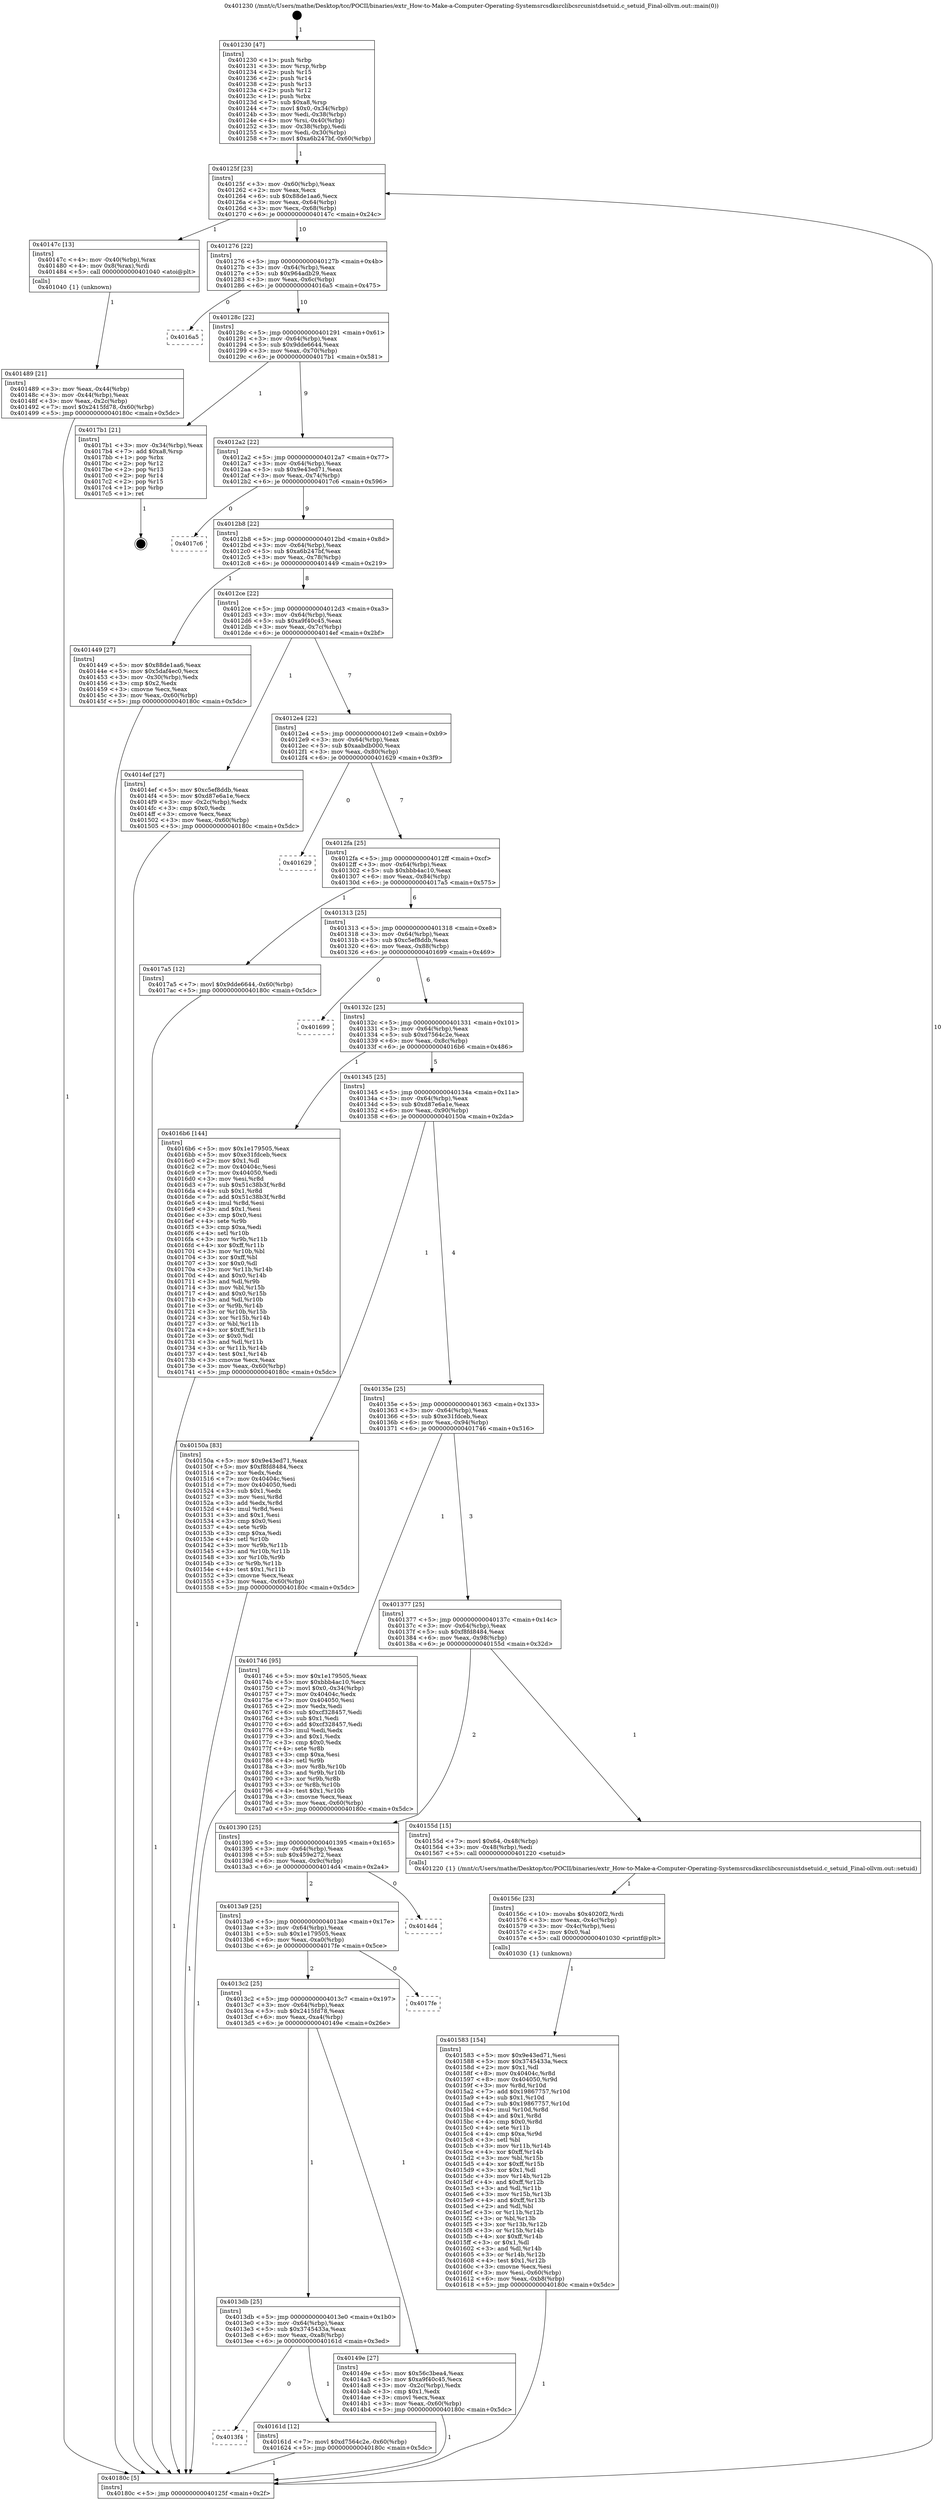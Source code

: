 digraph "0x401230" {
  label = "0x401230 (/mnt/c/Users/mathe/Desktop/tcc/POCII/binaries/extr_How-to-Make-a-Computer-Operating-Systemsrcsdksrclibcsrcunistdsetuid.c_setuid_Final-ollvm.out::main(0))"
  labelloc = "t"
  node[shape=record]

  Entry [label="",width=0.3,height=0.3,shape=circle,fillcolor=black,style=filled]
  "0x40125f" [label="{
     0x40125f [23]\l
     | [instrs]\l
     &nbsp;&nbsp;0x40125f \<+3\>: mov -0x60(%rbp),%eax\l
     &nbsp;&nbsp;0x401262 \<+2\>: mov %eax,%ecx\l
     &nbsp;&nbsp;0x401264 \<+6\>: sub $0x88de1aa6,%ecx\l
     &nbsp;&nbsp;0x40126a \<+3\>: mov %eax,-0x64(%rbp)\l
     &nbsp;&nbsp;0x40126d \<+3\>: mov %ecx,-0x68(%rbp)\l
     &nbsp;&nbsp;0x401270 \<+6\>: je 000000000040147c \<main+0x24c\>\l
  }"]
  "0x40147c" [label="{
     0x40147c [13]\l
     | [instrs]\l
     &nbsp;&nbsp;0x40147c \<+4\>: mov -0x40(%rbp),%rax\l
     &nbsp;&nbsp;0x401480 \<+4\>: mov 0x8(%rax),%rdi\l
     &nbsp;&nbsp;0x401484 \<+5\>: call 0000000000401040 \<atoi@plt\>\l
     | [calls]\l
     &nbsp;&nbsp;0x401040 \{1\} (unknown)\l
  }"]
  "0x401276" [label="{
     0x401276 [22]\l
     | [instrs]\l
     &nbsp;&nbsp;0x401276 \<+5\>: jmp 000000000040127b \<main+0x4b\>\l
     &nbsp;&nbsp;0x40127b \<+3\>: mov -0x64(%rbp),%eax\l
     &nbsp;&nbsp;0x40127e \<+5\>: sub $0x964adb29,%eax\l
     &nbsp;&nbsp;0x401283 \<+3\>: mov %eax,-0x6c(%rbp)\l
     &nbsp;&nbsp;0x401286 \<+6\>: je 00000000004016a5 \<main+0x475\>\l
  }"]
  Exit [label="",width=0.3,height=0.3,shape=circle,fillcolor=black,style=filled,peripheries=2]
  "0x4016a5" [label="{
     0x4016a5\l
  }", style=dashed]
  "0x40128c" [label="{
     0x40128c [22]\l
     | [instrs]\l
     &nbsp;&nbsp;0x40128c \<+5\>: jmp 0000000000401291 \<main+0x61\>\l
     &nbsp;&nbsp;0x401291 \<+3\>: mov -0x64(%rbp),%eax\l
     &nbsp;&nbsp;0x401294 \<+5\>: sub $0x9dde6644,%eax\l
     &nbsp;&nbsp;0x401299 \<+3\>: mov %eax,-0x70(%rbp)\l
     &nbsp;&nbsp;0x40129c \<+6\>: je 00000000004017b1 \<main+0x581\>\l
  }"]
  "0x4013f4" [label="{
     0x4013f4\l
  }", style=dashed]
  "0x4017b1" [label="{
     0x4017b1 [21]\l
     | [instrs]\l
     &nbsp;&nbsp;0x4017b1 \<+3\>: mov -0x34(%rbp),%eax\l
     &nbsp;&nbsp;0x4017b4 \<+7\>: add $0xa8,%rsp\l
     &nbsp;&nbsp;0x4017bb \<+1\>: pop %rbx\l
     &nbsp;&nbsp;0x4017bc \<+2\>: pop %r12\l
     &nbsp;&nbsp;0x4017be \<+2\>: pop %r13\l
     &nbsp;&nbsp;0x4017c0 \<+2\>: pop %r14\l
     &nbsp;&nbsp;0x4017c2 \<+2\>: pop %r15\l
     &nbsp;&nbsp;0x4017c4 \<+1\>: pop %rbp\l
     &nbsp;&nbsp;0x4017c5 \<+1\>: ret\l
  }"]
  "0x4012a2" [label="{
     0x4012a2 [22]\l
     | [instrs]\l
     &nbsp;&nbsp;0x4012a2 \<+5\>: jmp 00000000004012a7 \<main+0x77\>\l
     &nbsp;&nbsp;0x4012a7 \<+3\>: mov -0x64(%rbp),%eax\l
     &nbsp;&nbsp;0x4012aa \<+5\>: sub $0x9e43ed71,%eax\l
     &nbsp;&nbsp;0x4012af \<+3\>: mov %eax,-0x74(%rbp)\l
     &nbsp;&nbsp;0x4012b2 \<+6\>: je 00000000004017c6 \<main+0x596\>\l
  }"]
  "0x40161d" [label="{
     0x40161d [12]\l
     | [instrs]\l
     &nbsp;&nbsp;0x40161d \<+7\>: movl $0xd7564c2e,-0x60(%rbp)\l
     &nbsp;&nbsp;0x401624 \<+5\>: jmp 000000000040180c \<main+0x5dc\>\l
  }"]
  "0x4017c6" [label="{
     0x4017c6\l
  }", style=dashed]
  "0x4012b8" [label="{
     0x4012b8 [22]\l
     | [instrs]\l
     &nbsp;&nbsp;0x4012b8 \<+5\>: jmp 00000000004012bd \<main+0x8d\>\l
     &nbsp;&nbsp;0x4012bd \<+3\>: mov -0x64(%rbp),%eax\l
     &nbsp;&nbsp;0x4012c0 \<+5\>: sub $0xa6b247bf,%eax\l
     &nbsp;&nbsp;0x4012c5 \<+3\>: mov %eax,-0x78(%rbp)\l
     &nbsp;&nbsp;0x4012c8 \<+6\>: je 0000000000401449 \<main+0x219\>\l
  }"]
  "0x401583" [label="{
     0x401583 [154]\l
     | [instrs]\l
     &nbsp;&nbsp;0x401583 \<+5\>: mov $0x9e43ed71,%esi\l
     &nbsp;&nbsp;0x401588 \<+5\>: mov $0x3745433a,%ecx\l
     &nbsp;&nbsp;0x40158d \<+2\>: mov $0x1,%dl\l
     &nbsp;&nbsp;0x40158f \<+8\>: mov 0x40404c,%r8d\l
     &nbsp;&nbsp;0x401597 \<+8\>: mov 0x404050,%r9d\l
     &nbsp;&nbsp;0x40159f \<+3\>: mov %r8d,%r10d\l
     &nbsp;&nbsp;0x4015a2 \<+7\>: add $0x19867757,%r10d\l
     &nbsp;&nbsp;0x4015a9 \<+4\>: sub $0x1,%r10d\l
     &nbsp;&nbsp;0x4015ad \<+7\>: sub $0x19867757,%r10d\l
     &nbsp;&nbsp;0x4015b4 \<+4\>: imul %r10d,%r8d\l
     &nbsp;&nbsp;0x4015b8 \<+4\>: and $0x1,%r8d\l
     &nbsp;&nbsp;0x4015bc \<+4\>: cmp $0x0,%r8d\l
     &nbsp;&nbsp;0x4015c0 \<+4\>: sete %r11b\l
     &nbsp;&nbsp;0x4015c4 \<+4\>: cmp $0xa,%r9d\l
     &nbsp;&nbsp;0x4015c8 \<+3\>: setl %bl\l
     &nbsp;&nbsp;0x4015cb \<+3\>: mov %r11b,%r14b\l
     &nbsp;&nbsp;0x4015ce \<+4\>: xor $0xff,%r14b\l
     &nbsp;&nbsp;0x4015d2 \<+3\>: mov %bl,%r15b\l
     &nbsp;&nbsp;0x4015d5 \<+4\>: xor $0xff,%r15b\l
     &nbsp;&nbsp;0x4015d9 \<+3\>: xor $0x1,%dl\l
     &nbsp;&nbsp;0x4015dc \<+3\>: mov %r14b,%r12b\l
     &nbsp;&nbsp;0x4015df \<+4\>: and $0xff,%r12b\l
     &nbsp;&nbsp;0x4015e3 \<+3\>: and %dl,%r11b\l
     &nbsp;&nbsp;0x4015e6 \<+3\>: mov %r15b,%r13b\l
     &nbsp;&nbsp;0x4015e9 \<+4\>: and $0xff,%r13b\l
     &nbsp;&nbsp;0x4015ed \<+2\>: and %dl,%bl\l
     &nbsp;&nbsp;0x4015ef \<+3\>: or %r11b,%r12b\l
     &nbsp;&nbsp;0x4015f2 \<+3\>: or %bl,%r13b\l
     &nbsp;&nbsp;0x4015f5 \<+3\>: xor %r13b,%r12b\l
     &nbsp;&nbsp;0x4015f8 \<+3\>: or %r15b,%r14b\l
     &nbsp;&nbsp;0x4015fb \<+4\>: xor $0xff,%r14b\l
     &nbsp;&nbsp;0x4015ff \<+3\>: or $0x1,%dl\l
     &nbsp;&nbsp;0x401602 \<+3\>: and %dl,%r14b\l
     &nbsp;&nbsp;0x401605 \<+3\>: or %r14b,%r12b\l
     &nbsp;&nbsp;0x401608 \<+4\>: test $0x1,%r12b\l
     &nbsp;&nbsp;0x40160c \<+3\>: cmovne %ecx,%esi\l
     &nbsp;&nbsp;0x40160f \<+3\>: mov %esi,-0x60(%rbp)\l
     &nbsp;&nbsp;0x401612 \<+6\>: mov %eax,-0xb8(%rbp)\l
     &nbsp;&nbsp;0x401618 \<+5\>: jmp 000000000040180c \<main+0x5dc\>\l
  }"]
  "0x401449" [label="{
     0x401449 [27]\l
     | [instrs]\l
     &nbsp;&nbsp;0x401449 \<+5\>: mov $0x88de1aa6,%eax\l
     &nbsp;&nbsp;0x40144e \<+5\>: mov $0x5daf4ec0,%ecx\l
     &nbsp;&nbsp;0x401453 \<+3\>: mov -0x30(%rbp),%edx\l
     &nbsp;&nbsp;0x401456 \<+3\>: cmp $0x2,%edx\l
     &nbsp;&nbsp;0x401459 \<+3\>: cmovne %ecx,%eax\l
     &nbsp;&nbsp;0x40145c \<+3\>: mov %eax,-0x60(%rbp)\l
     &nbsp;&nbsp;0x40145f \<+5\>: jmp 000000000040180c \<main+0x5dc\>\l
  }"]
  "0x4012ce" [label="{
     0x4012ce [22]\l
     | [instrs]\l
     &nbsp;&nbsp;0x4012ce \<+5\>: jmp 00000000004012d3 \<main+0xa3\>\l
     &nbsp;&nbsp;0x4012d3 \<+3\>: mov -0x64(%rbp),%eax\l
     &nbsp;&nbsp;0x4012d6 \<+5\>: sub $0xa9f40c45,%eax\l
     &nbsp;&nbsp;0x4012db \<+3\>: mov %eax,-0x7c(%rbp)\l
     &nbsp;&nbsp;0x4012de \<+6\>: je 00000000004014ef \<main+0x2bf\>\l
  }"]
  "0x40180c" [label="{
     0x40180c [5]\l
     | [instrs]\l
     &nbsp;&nbsp;0x40180c \<+5\>: jmp 000000000040125f \<main+0x2f\>\l
  }"]
  "0x401230" [label="{
     0x401230 [47]\l
     | [instrs]\l
     &nbsp;&nbsp;0x401230 \<+1\>: push %rbp\l
     &nbsp;&nbsp;0x401231 \<+3\>: mov %rsp,%rbp\l
     &nbsp;&nbsp;0x401234 \<+2\>: push %r15\l
     &nbsp;&nbsp;0x401236 \<+2\>: push %r14\l
     &nbsp;&nbsp;0x401238 \<+2\>: push %r13\l
     &nbsp;&nbsp;0x40123a \<+2\>: push %r12\l
     &nbsp;&nbsp;0x40123c \<+1\>: push %rbx\l
     &nbsp;&nbsp;0x40123d \<+7\>: sub $0xa8,%rsp\l
     &nbsp;&nbsp;0x401244 \<+7\>: movl $0x0,-0x34(%rbp)\l
     &nbsp;&nbsp;0x40124b \<+3\>: mov %edi,-0x38(%rbp)\l
     &nbsp;&nbsp;0x40124e \<+4\>: mov %rsi,-0x40(%rbp)\l
     &nbsp;&nbsp;0x401252 \<+3\>: mov -0x38(%rbp),%edi\l
     &nbsp;&nbsp;0x401255 \<+3\>: mov %edi,-0x30(%rbp)\l
     &nbsp;&nbsp;0x401258 \<+7\>: movl $0xa6b247bf,-0x60(%rbp)\l
  }"]
  "0x401489" [label="{
     0x401489 [21]\l
     | [instrs]\l
     &nbsp;&nbsp;0x401489 \<+3\>: mov %eax,-0x44(%rbp)\l
     &nbsp;&nbsp;0x40148c \<+3\>: mov -0x44(%rbp),%eax\l
     &nbsp;&nbsp;0x40148f \<+3\>: mov %eax,-0x2c(%rbp)\l
     &nbsp;&nbsp;0x401492 \<+7\>: movl $0x2415fd78,-0x60(%rbp)\l
     &nbsp;&nbsp;0x401499 \<+5\>: jmp 000000000040180c \<main+0x5dc\>\l
  }"]
  "0x40156c" [label="{
     0x40156c [23]\l
     | [instrs]\l
     &nbsp;&nbsp;0x40156c \<+10\>: movabs $0x4020f2,%rdi\l
     &nbsp;&nbsp;0x401576 \<+3\>: mov %eax,-0x4c(%rbp)\l
     &nbsp;&nbsp;0x401579 \<+3\>: mov -0x4c(%rbp),%esi\l
     &nbsp;&nbsp;0x40157c \<+2\>: mov $0x0,%al\l
     &nbsp;&nbsp;0x40157e \<+5\>: call 0000000000401030 \<printf@plt\>\l
     | [calls]\l
     &nbsp;&nbsp;0x401030 \{1\} (unknown)\l
  }"]
  "0x4014ef" [label="{
     0x4014ef [27]\l
     | [instrs]\l
     &nbsp;&nbsp;0x4014ef \<+5\>: mov $0xc5ef8ddb,%eax\l
     &nbsp;&nbsp;0x4014f4 \<+5\>: mov $0xd87e6a1e,%ecx\l
     &nbsp;&nbsp;0x4014f9 \<+3\>: mov -0x2c(%rbp),%edx\l
     &nbsp;&nbsp;0x4014fc \<+3\>: cmp $0x0,%edx\l
     &nbsp;&nbsp;0x4014ff \<+3\>: cmove %ecx,%eax\l
     &nbsp;&nbsp;0x401502 \<+3\>: mov %eax,-0x60(%rbp)\l
     &nbsp;&nbsp;0x401505 \<+5\>: jmp 000000000040180c \<main+0x5dc\>\l
  }"]
  "0x4012e4" [label="{
     0x4012e4 [22]\l
     | [instrs]\l
     &nbsp;&nbsp;0x4012e4 \<+5\>: jmp 00000000004012e9 \<main+0xb9\>\l
     &nbsp;&nbsp;0x4012e9 \<+3\>: mov -0x64(%rbp),%eax\l
     &nbsp;&nbsp;0x4012ec \<+5\>: sub $0xaabdb000,%eax\l
     &nbsp;&nbsp;0x4012f1 \<+3\>: mov %eax,-0x80(%rbp)\l
     &nbsp;&nbsp;0x4012f4 \<+6\>: je 0000000000401629 \<main+0x3f9\>\l
  }"]
  "0x4013db" [label="{
     0x4013db [25]\l
     | [instrs]\l
     &nbsp;&nbsp;0x4013db \<+5\>: jmp 00000000004013e0 \<main+0x1b0\>\l
     &nbsp;&nbsp;0x4013e0 \<+3\>: mov -0x64(%rbp),%eax\l
     &nbsp;&nbsp;0x4013e3 \<+5\>: sub $0x3745433a,%eax\l
     &nbsp;&nbsp;0x4013e8 \<+6\>: mov %eax,-0xa8(%rbp)\l
     &nbsp;&nbsp;0x4013ee \<+6\>: je 000000000040161d \<main+0x3ed\>\l
  }"]
  "0x401629" [label="{
     0x401629\l
  }", style=dashed]
  "0x4012fa" [label="{
     0x4012fa [25]\l
     | [instrs]\l
     &nbsp;&nbsp;0x4012fa \<+5\>: jmp 00000000004012ff \<main+0xcf\>\l
     &nbsp;&nbsp;0x4012ff \<+3\>: mov -0x64(%rbp),%eax\l
     &nbsp;&nbsp;0x401302 \<+5\>: sub $0xbbb4ac10,%eax\l
     &nbsp;&nbsp;0x401307 \<+6\>: mov %eax,-0x84(%rbp)\l
     &nbsp;&nbsp;0x40130d \<+6\>: je 00000000004017a5 \<main+0x575\>\l
  }"]
  "0x40149e" [label="{
     0x40149e [27]\l
     | [instrs]\l
     &nbsp;&nbsp;0x40149e \<+5\>: mov $0x56c3bea4,%eax\l
     &nbsp;&nbsp;0x4014a3 \<+5\>: mov $0xa9f40c45,%ecx\l
     &nbsp;&nbsp;0x4014a8 \<+3\>: mov -0x2c(%rbp),%edx\l
     &nbsp;&nbsp;0x4014ab \<+3\>: cmp $0x1,%edx\l
     &nbsp;&nbsp;0x4014ae \<+3\>: cmovl %ecx,%eax\l
     &nbsp;&nbsp;0x4014b1 \<+3\>: mov %eax,-0x60(%rbp)\l
     &nbsp;&nbsp;0x4014b4 \<+5\>: jmp 000000000040180c \<main+0x5dc\>\l
  }"]
  "0x4017a5" [label="{
     0x4017a5 [12]\l
     | [instrs]\l
     &nbsp;&nbsp;0x4017a5 \<+7\>: movl $0x9dde6644,-0x60(%rbp)\l
     &nbsp;&nbsp;0x4017ac \<+5\>: jmp 000000000040180c \<main+0x5dc\>\l
  }"]
  "0x401313" [label="{
     0x401313 [25]\l
     | [instrs]\l
     &nbsp;&nbsp;0x401313 \<+5\>: jmp 0000000000401318 \<main+0xe8\>\l
     &nbsp;&nbsp;0x401318 \<+3\>: mov -0x64(%rbp),%eax\l
     &nbsp;&nbsp;0x40131b \<+5\>: sub $0xc5ef8ddb,%eax\l
     &nbsp;&nbsp;0x401320 \<+6\>: mov %eax,-0x88(%rbp)\l
     &nbsp;&nbsp;0x401326 \<+6\>: je 0000000000401699 \<main+0x469\>\l
  }"]
  "0x4013c2" [label="{
     0x4013c2 [25]\l
     | [instrs]\l
     &nbsp;&nbsp;0x4013c2 \<+5\>: jmp 00000000004013c7 \<main+0x197\>\l
     &nbsp;&nbsp;0x4013c7 \<+3\>: mov -0x64(%rbp),%eax\l
     &nbsp;&nbsp;0x4013ca \<+5\>: sub $0x2415fd78,%eax\l
     &nbsp;&nbsp;0x4013cf \<+6\>: mov %eax,-0xa4(%rbp)\l
     &nbsp;&nbsp;0x4013d5 \<+6\>: je 000000000040149e \<main+0x26e\>\l
  }"]
  "0x401699" [label="{
     0x401699\l
  }", style=dashed]
  "0x40132c" [label="{
     0x40132c [25]\l
     | [instrs]\l
     &nbsp;&nbsp;0x40132c \<+5\>: jmp 0000000000401331 \<main+0x101\>\l
     &nbsp;&nbsp;0x401331 \<+3\>: mov -0x64(%rbp),%eax\l
     &nbsp;&nbsp;0x401334 \<+5\>: sub $0xd7564c2e,%eax\l
     &nbsp;&nbsp;0x401339 \<+6\>: mov %eax,-0x8c(%rbp)\l
     &nbsp;&nbsp;0x40133f \<+6\>: je 00000000004016b6 \<main+0x486\>\l
  }"]
  "0x4017fe" [label="{
     0x4017fe\l
  }", style=dashed]
  "0x4016b6" [label="{
     0x4016b6 [144]\l
     | [instrs]\l
     &nbsp;&nbsp;0x4016b6 \<+5\>: mov $0x1e179505,%eax\l
     &nbsp;&nbsp;0x4016bb \<+5\>: mov $0xe31fdceb,%ecx\l
     &nbsp;&nbsp;0x4016c0 \<+2\>: mov $0x1,%dl\l
     &nbsp;&nbsp;0x4016c2 \<+7\>: mov 0x40404c,%esi\l
     &nbsp;&nbsp;0x4016c9 \<+7\>: mov 0x404050,%edi\l
     &nbsp;&nbsp;0x4016d0 \<+3\>: mov %esi,%r8d\l
     &nbsp;&nbsp;0x4016d3 \<+7\>: sub $0x51c38b3f,%r8d\l
     &nbsp;&nbsp;0x4016da \<+4\>: sub $0x1,%r8d\l
     &nbsp;&nbsp;0x4016de \<+7\>: add $0x51c38b3f,%r8d\l
     &nbsp;&nbsp;0x4016e5 \<+4\>: imul %r8d,%esi\l
     &nbsp;&nbsp;0x4016e9 \<+3\>: and $0x1,%esi\l
     &nbsp;&nbsp;0x4016ec \<+3\>: cmp $0x0,%esi\l
     &nbsp;&nbsp;0x4016ef \<+4\>: sete %r9b\l
     &nbsp;&nbsp;0x4016f3 \<+3\>: cmp $0xa,%edi\l
     &nbsp;&nbsp;0x4016f6 \<+4\>: setl %r10b\l
     &nbsp;&nbsp;0x4016fa \<+3\>: mov %r9b,%r11b\l
     &nbsp;&nbsp;0x4016fd \<+4\>: xor $0xff,%r11b\l
     &nbsp;&nbsp;0x401701 \<+3\>: mov %r10b,%bl\l
     &nbsp;&nbsp;0x401704 \<+3\>: xor $0xff,%bl\l
     &nbsp;&nbsp;0x401707 \<+3\>: xor $0x0,%dl\l
     &nbsp;&nbsp;0x40170a \<+3\>: mov %r11b,%r14b\l
     &nbsp;&nbsp;0x40170d \<+4\>: and $0x0,%r14b\l
     &nbsp;&nbsp;0x401711 \<+3\>: and %dl,%r9b\l
     &nbsp;&nbsp;0x401714 \<+3\>: mov %bl,%r15b\l
     &nbsp;&nbsp;0x401717 \<+4\>: and $0x0,%r15b\l
     &nbsp;&nbsp;0x40171b \<+3\>: and %dl,%r10b\l
     &nbsp;&nbsp;0x40171e \<+3\>: or %r9b,%r14b\l
     &nbsp;&nbsp;0x401721 \<+3\>: or %r10b,%r15b\l
     &nbsp;&nbsp;0x401724 \<+3\>: xor %r15b,%r14b\l
     &nbsp;&nbsp;0x401727 \<+3\>: or %bl,%r11b\l
     &nbsp;&nbsp;0x40172a \<+4\>: xor $0xff,%r11b\l
     &nbsp;&nbsp;0x40172e \<+3\>: or $0x0,%dl\l
     &nbsp;&nbsp;0x401731 \<+3\>: and %dl,%r11b\l
     &nbsp;&nbsp;0x401734 \<+3\>: or %r11b,%r14b\l
     &nbsp;&nbsp;0x401737 \<+4\>: test $0x1,%r14b\l
     &nbsp;&nbsp;0x40173b \<+3\>: cmovne %ecx,%eax\l
     &nbsp;&nbsp;0x40173e \<+3\>: mov %eax,-0x60(%rbp)\l
     &nbsp;&nbsp;0x401741 \<+5\>: jmp 000000000040180c \<main+0x5dc\>\l
  }"]
  "0x401345" [label="{
     0x401345 [25]\l
     | [instrs]\l
     &nbsp;&nbsp;0x401345 \<+5\>: jmp 000000000040134a \<main+0x11a\>\l
     &nbsp;&nbsp;0x40134a \<+3\>: mov -0x64(%rbp),%eax\l
     &nbsp;&nbsp;0x40134d \<+5\>: sub $0xd87e6a1e,%eax\l
     &nbsp;&nbsp;0x401352 \<+6\>: mov %eax,-0x90(%rbp)\l
     &nbsp;&nbsp;0x401358 \<+6\>: je 000000000040150a \<main+0x2da\>\l
  }"]
  "0x4013a9" [label="{
     0x4013a9 [25]\l
     | [instrs]\l
     &nbsp;&nbsp;0x4013a9 \<+5\>: jmp 00000000004013ae \<main+0x17e\>\l
     &nbsp;&nbsp;0x4013ae \<+3\>: mov -0x64(%rbp),%eax\l
     &nbsp;&nbsp;0x4013b1 \<+5\>: sub $0x1e179505,%eax\l
     &nbsp;&nbsp;0x4013b6 \<+6\>: mov %eax,-0xa0(%rbp)\l
     &nbsp;&nbsp;0x4013bc \<+6\>: je 00000000004017fe \<main+0x5ce\>\l
  }"]
  "0x40150a" [label="{
     0x40150a [83]\l
     | [instrs]\l
     &nbsp;&nbsp;0x40150a \<+5\>: mov $0x9e43ed71,%eax\l
     &nbsp;&nbsp;0x40150f \<+5\>: mov $0xf8fd8484,%ecx\l
     &nbsp;&nbsp;0x401514 \<+2\>: xor %edx,%edx\l
     &nbsp;&nbsp;0x401516 \<+7\>: mov 0x40404c,%esi\l
     &nbsp;&nbsp;0x40151d \<+7\>: mov 0x404050,%edi\l
     &nbsp;&nbsp;0x401524 \<+3\>: sub $0x1,%edx\l
     &nbsp;&nbsp;0x401527 \<+3\>: mov %esi,%r8d\l
     &nbsp;&nbsp;0x40152a \<+3\>: add %edx,%r8d\l
     &nbsp;&nbsp;0x40152d \<+4\>: imul %r8d,%esi\l
     &nbsp;&nbsp;0x401531 \<+3\>: and $0x1,%esi\l
     &nbsp;&nbsp;0x401534 \<+3\>: cmp $0x0,%esi\l
     &nbsp;&nbsp;0x401537 \<+4\>: sete %r9b\l
     &nbsp;&nbsp;0x40153b \<+3\>: cmp $0xa,%edi\l
     &nbsp;&nbsp;0x40153e \<+4\>: setl %r10b\l
     &nbsp;&nbsp;0x401542 \<+3\>: mov %r9b,%r11b\l
     &nbsp;&nbsp;0x401545 \<+3\>: and %r10b,%r11b\l
     &nbsp;&nbsp;0x401548 \<+3\>: xor %r10b,%r9b\l
     &nbsp;&nbsp;0x40154b \<+3\>: or %r9b,%r11b\l
     &nbsp;&nbsp;0x40154e \<+4\>: test $0x1,%r11b\l
     &nbsp;&nbsp;0x401552 \<+3\>: cmovne %ecx,%eax\l
     &nbsp;&nbsp;0x401555 \<+3\>: mov %eax,-0x60(%rbp)\l
     &nbsp;&nbsp;0x401558 \<+5\>: jmp 000000000040180c \<main+0x5dc\>\l
  }"]
  "0x40135e" [label="{
     0x40135e [25]\l
     | [instrs]\l
     &nbsp;&nbsp;0x40135e \<+5\>: jmp 0000000000401363 \<main+0x133\>\l
     &nbsp;&nbsp;0x401363 \<+3\>: mov -0x64(%rbp),%eax\l
     &nbsp;&nbsp;0x401366 \<+5\>: sub $0xe31fdceb,%eax\l
     &nbsp;&nbsp;0x40136b \<+6\>: mov %eax,-0x94(%rbp)\l
     &nbsp;&nbsp;0x401371 \<+6\>: je 0000000000401746 \<main+0x516\>\l
  }"]
  "0x4014d4" [label="{
     0x4014d4\l
  }", style=dashed]
  "0x401746" [label="{
     0x401746 [95]\l
     | [instrs]\l
     &nbsp;&nbsp;0x401746 \<+5\>: mov $0x1e179505,%eax\l
     &nbsp;&nbsp;0x40174b \<+5\>: mov $0xbbb4ac10,%ecx\l
     &nbsp;&nbsp;0x401750 \<+7\>: movl $0x0,-0x34(%rbp)\l
     &nbsp;&nbsp;0x401757 \<+7\>: mov 0x40404c,%edx\l
     &nbsp;&nbsp;0x40175e \<+7\>: mov 0x404050,%esi\l
     &nbsp;&nbsp;0x401765 \<+2\>: mov %edx,%edi\l
     &nbsp;&nbsp;0x401767 \<+6\>: sub $0xcf328457,%edi\l
     &nbsp;&nbsp;0x40176d \<+3\>: sub $0x1,%edi\l
     &nbsp;&nbsp;0x401770 \<+6\>: add $0xcf328457,%edi\l
     &nbsp;&nbsp;0x401776 \<+3\>: imul %edi,%edx\l
     &nbsp;&nbsp;0x401779 \<+3\>: and $0x1,%edx\l
     &nbsp;&nbsp;0x40177c \<+3\>: cmp $0x0,%edx\l
     &nbsp;&nbsp;0x40177f \<+4\>: sete %r8b\l
     &nbsp;&nbsp;0x401783 \<+3\>: cmp $0xa,%esi\l
     &nbsp;&nbsp;0x401786 \<+4\>: setl %r9b\l
     &nbsp;&nbsp;0x40178a \<+3\>: mov %r8b,%r10b\l
     &nbsp;&nbsp;0x40178d \<+3\>: and %r9b,%r10b\l
     &nbsp;&nbsp;0x401790 \<+3\>: xor %r9b,%r8b\l
     &nbsp;&nbsp;0x401793 \<+3\>: or %r8b,%r10b\l
     &nbsp;&nbsp;0x401796 \<+4\>: test $0x1,%r10b\l
     &nbsp;&nbsp;0x40179a \<+3\>: cmovne %ecx,%eax\l
     &nbsp;&nbsp;0x40179d \<+3\>: mov %eax,-0x60(%rbp)\l
     &nbsp;&nbsp;0x4017a0 \<+5\>: jmp 000000000040180c \<main+0x5dc\>\l
  }"]
  "0x401377" [label="{
     0x401377 [25]\l
     | [instrs]\l
     &nbsp;&nbsp;0x401377 \<+5\>: jmp 000000000040137c \<main+0x14c\>\l
     &nbsp;&nbsp;0x40137c \<+3\>: mov -0x64(%rbp),%eax\l
     &nbsp;&nbsp;0x40137f \<+5\>: sub $0xf8fd8484,%eax\l
     &nbsp;&nbsp;0x401384 \<+6\>: mov %eax,-0x98(%rbp)\l
     &nbsp;&nbsp;0x40138a \<+6\>: je 000000000040155d \<main+0x32d\>\l
  }"]
  "0x401390" [label="{
     0x401390 [25]\l
     | [instrs]\l
     &nbsp;&nbsp;0x401390 \<+5\>: jmp 0000000000401395 \<main+0x165\>\l
     &nbsp;&nbsp;0x401395 \<+3\>: mov -0x64(%rbp),%eax\l
     &nbsp;&nbsp;0x401398 \<+5\>: sub $0x459e272,%eax\l
     &nbsp;&nbsp;0x40139d \<+6\>: mov %eax,-0x9c(%rbp)\l
     &nbsp;&nbsp;0x4013a3 \<+6\>: je 00000000004014d4 \<main+0x2a4\>\l
  }"]
  "0x40155d" [label="{
     0x40155d [15]\l
     | [instrs]\l
     &nbsp;&nbsp;0x40155d \<+7\>: movl $0x64,-0x48(%rbp)\l
     &nbsp;&nbsp;0x401564 \<+3\>: mov -0x48(%rbp),%edi\l
     &nbsp;&nbsp;0x401567 \<+5\>: call 0000000000401220 \<setuid\>\l
     | [calls]\l
     &nbsp;&nbsp;0x401220 \{1\} (/mnt/c/Users/mathe/Desktop/tcc/POCII/binaries/extr_How-to-Make-a-Computer-Operating-Systemsrcsdksrclibcsrcunistdsetuid.c_setuid_Final-ollvm.out::setuid)\l
  }"]
  Entry -> "0x401230" [label=" 1"]
  "0x40125f" -> "0x40147c" [label=" 1"]
  "0x40125f" -> "0x401276" [label=" 10"]
  "0x4017b1" -> Exit [label=" 1"]
  "0x401276" -> "0x4016a5" [label=" 0"]
  "0x401276" -> "0x40128c" [label=" 10"]
  "0x4017a5" -> "0x40180c" [label=" 1"]
  "0x40128c" -> "0x4017b1" [label=" 1"]
  "0x40128c" -> "0x4012a2" [label=" 9"]
  "0x401746" -> "0x40180c" [label=" 1"]
  "0x4012a2" -> "0x4017c6" [label=" 0"]
  "0x4012a2" -> "0x4012b8" [label=" 9"]
  "0x4016b6" -> "0x40180c" [label=" 1"]
  "0x4012b8" -> "0x401449" [label=" 1"]
  "0x4012b8" -> "0x4012ce" [label=" 8"]
  "0x401449" -> "0x40180c" [label=" 1"]
  "0x401230" -> "0x40125f" [label=" 1"]
  "0x40180c" -> "0x40125f" [label=" 10"]
  "0x40147c" -> "0x401489" [label=" 1"]
  "0x401489" -> "0x40180c" [label=" 1"]
  "0x4013db" -> "0x4013f4" [label=" 0"]
  "0x4012ce" -> "0x4014ef" [label=" 1"]
  "0x4012ce" -> "0x4012e4" [label=" 7"]
  "0x4013db" -> "0x40161d" [label=" 1"]
  "0x4012e4" -> "0x401629" [label=" 0"]
  "0x4012e4" -> "0x4012fa" [label=" 7"]
  "0x40161d" -> "0x40180c" [label=" 1"]
  "0x4012fa" -> "0x4017a5" [label=" 1"]
  "0x4012fa" -> "0x401313" [label=" 6"]
  "0x401583" -> "0x40180c" [label=" 1"]
  "0x401313" -> "0x401699" [label=" 0"]
  "0x401313" -> "0x40132c" [label=" 6"]
  "0x40155d" -> "0x40156c" [label=" 1"]
  "0x40132c" -> "0x4016b6" [label=" 1"]
  "0x40132c" -> "0x401345" [label=" 5"]
  "0x40150a" -> "0x40180c" [label=" 1"]
  "0x401345" -> "0x40150a" [label=" 1"]
  "0x401345" -> "0x40135e" [label=" 4"]
  "0x40149e" -> "0x40180c" [label=" 1"]
  "0x40135e" -> "0x401746" [label=" 1"]
  "0x40135e" -> "0x401377" [label=" 3"]
  "0x4013c2" -> "0x4013db" [label=" 1"]
  "0x401377" -> "0x40155d" [label=" 1"]
  "0x401377" -> "0x401390" [label=" 2"]
  "0x4013c2" -> "0x40149e" [label=" 1"]
  "0x401390" -> "0x4014d4" [label=" 0"]
  "0x401390" -> "0x4013a9" [label=" 2"]
  "0x4014ef" -> "0x40180c" [label=" 1"]
  "0x4013a9" -> "0x4017fe" [label=" 0"]
  "0x4013a9" -> "0x4013c2" [label=" 2"]
  "0x40156c" -> "0x401583" [label=" 1"]
}
